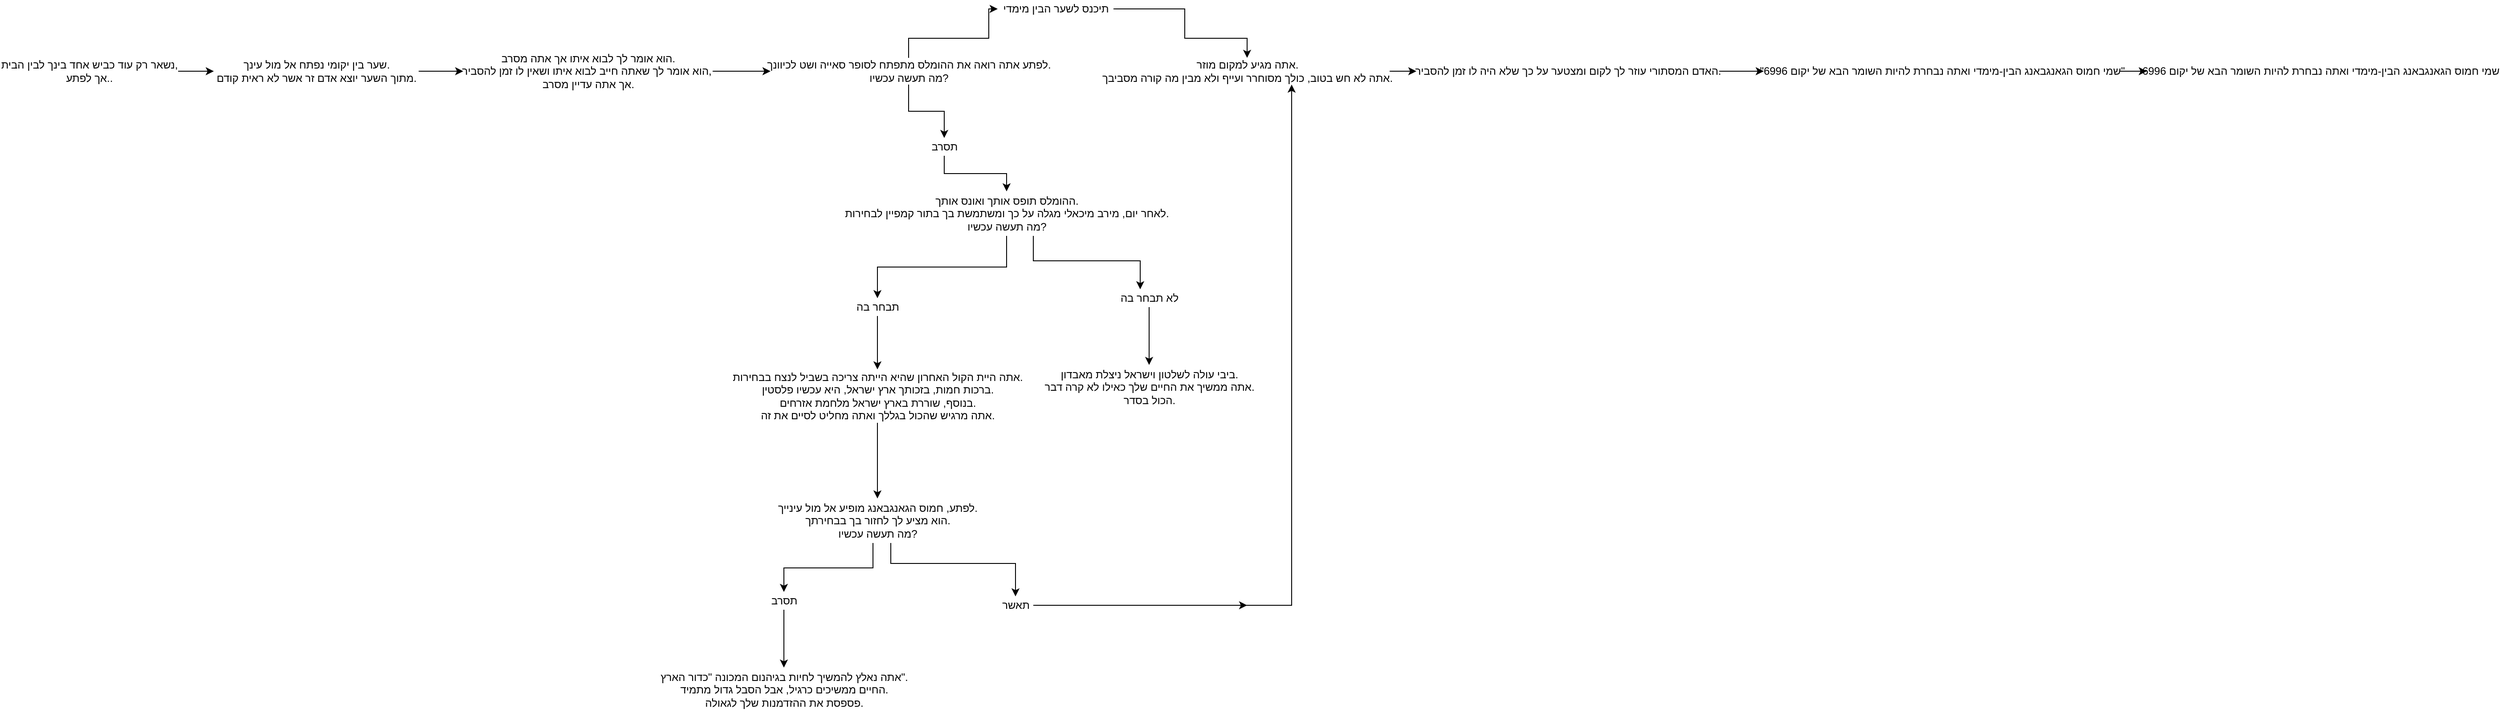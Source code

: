 <mxfile version="15.7.0" type="github">
  <diagram id="C5RBs43oDa-KdzZeNtuy" name="Page-1">
    <mxGraphModel dx="982" dy="530" grid="1" gridSize="10" guides="1" tooltips="1" connect="1" arrows="1" fold="1" page="1" pageScale="1" pageWidth="4000" pageHeight="1600" math="0" shadow="0">
      <root>
        <mxCell id="WIyWlLk6GJQsqaUBKTNV-0" />
        <mxCell id="WIyWlLk6GJQsqaUBKTNV-1" parent="WIyWlLk6GJQsqaUBKTNV-0" />
        <mxCell id="5cRP0BGtr-pqFrCVEow7-1" value="" style="edgeStyle=orthogonalEdgeStyle;rounded=0;orthogonalLoop=1;jettySize=auto;html=1;" edge="1" parent="WIyWlLk6GJQsqaUBKTNV-1" source="xjUpx1VEh0OBUNoxHW7A-10" target="5cRP0BGtr-pqFrCVEow7-0">
          <mxGeometry relative="1" as="geometry" />
        </mxCell>
        <mxCell id="xjUpx1VEh0OBUNoxHW7A-10" value="נשאר רק עוד כביש אחד בינך לבין הבית,&lt;br&gt;אך לפתע.." style="text;html=1;align=center;verticalAlign=middle;resizable=0;points=[];autosize=1;" parent="WIyWlLk6GJQsqaUBKTNV-1" vertex="1">
          <mxGeometry x="100" y="760" width="200" height="30" as="geometry" />
        </mxCell>
        <mxCell id="5cRP0BGtr-pqFrCVEow7-3" value="" style="edgeStyle=orthogonalEdgeStyle;rounded=0;orthogonalLoop=1;jettySize=auto;html=1;" edge="1" parent="WIyWlLk6GJQsqaUBKTNV-1" source="5cRP0BGtr-pqFrCVEow7-0" target="5cRP0BGtr-pqFrCVEow7-2">
          <mxGeometry relative="1" as="geometry" />
        </mxCell>
        <mxCell id="5cRP0BGtr-pqFrCVEow7-0" value="שער בין יקומי נפתח אל מול עינך.&lt;br&gt;מתוך השער יוצא אדם זר אשר לא ראית קודם." style="text;html=1;align=center;verticalAlign=middle;resizable=0;points=[];autosize=1;" vertex="1" parent="WIyWlLk6GJQsqaUBKTNV-1">
          <mxGeometry x="340" y="760" width="230" height="30" as="geometry" />
        </mxCell>
        <mxCell id="5cRP0BGtr-pqFrCVEow7-5" value="" style="edgeStyle=orthogonalEdgeStyle;rounded=0;orthogonalLoop=1;jettySize=auto;html=1;" edge="1" parent="WIyWlLk6GJQsqaUBKTNV-1" source="5cRP0BGtr-pqFrCVEow7-2" target="5cRP0BGtr-pqFrCVEow7-4">
          <mxGeometry relative="1" as="geometry" />
        </mxCell>
        <mxCell id="5cRP0BGtr-pqFrCVEow7-2" value="הוא אומר לך לבוא איתו אך אתה מסרב.&lt;br&gt;הוא אומר לך שאתה חייב לבוא איתו ושאין לו זמן להסביר,&amp;nbsp;&lt;br&gt;אך אתה עדיין מסרב." style="text;html=1;align=center;verticalAlign=middle;resizable=0;points=[];autosize=1;" vertex="1" parent="WIyWlLk6GJQsqaUBKTNV-1">
          <mxGeometry x="620" y="750" width="280" height="50" as="geometry" />
        </mxCell>
        <mxCell id="5cRP0BGtr-pqFrCVEow7-24" value="" style="edgeStyle=orthogonalEdgeStyle;rounded=0;orthogonalLoop=1;jettySize=auto;html=1;" edge="1" parent="WIyWlLk6GJQsqaUBKTNV-1" source="5cRP0BGtr-pqFrCVEow7-4" target="5cRP0BGtr-pqFrCVEow7-23">
          <mxGeometry relative="1" as="geometry">
            <Array as="points">
              <mxPoint x="1120" y="738" />
              <mxPoint x="1210" y="738" />
              <mxPoint x="1210" y="705" />
            </Array>
          </mxGeometry>
        </mxCell>
        <mxCell id="5cRP0BGtr-pqFrCVEow7-27" value="" style="edgeStyle=orthogonalEdgeStyle;rounded=0;orthogonalLoop=1;jettySize=auto;html=1;" edge="1" parent="WIyWlLk6GJQsqaUBKTNV-1" source="5cRP0BGtr-pqFrCVEow7-4" target="5cRP0BGtr-pqFrCVEow7-26">
          <mxGeometry relative="1" as="geometry" />
        </mxCell>
        <mxCell id="5cRP0BGtr-pqFrCVEow7-4" value="לפתע אתה רואה את ההומלס מתפתח לסופר סאייה ושט לכיוונך.&lt;br&gt;מה תעשה עכשיו?" style="text;html=1;align=center;verticalAlign=middle;resizable=0;points=[];autosize=1;" vertex="1" parent="WIyWlLk6GJQsqaUBKTNV-1">
          <mxGeometry x="965" y="760" width="310" height="30" as="geometry" />
        </mxCell>
        <mxCell id="5cRP0BGtr-pqFrCVEow7-13" value="" style="edgeStyle=orthogonalEdgeStyle;rounded=0;orthogonalLoop=1;jettySize=auto;html=1;" edge="1" parent="WIyWlLk6GJQsqaUBKTNV-1" source="5cRP0BGtr-pqFrCVEow7-9" target="5cRP0BGtr-pqFrCVEow7-12">
          <mxGeometry relative="1" as="geometry" />
        </mxCell>
        <mxCell id="5cRP0BGtr-pqFrCVEow7-9" value="אתה מגיע למקום מוזר.&lt;br&gt;אתה לא חש בטוב, כולך מסוחרר ועייף ולא מבין מה קורה מסביבך." style="text;html=1;align=center;verticalAlign=middle;resizable=0;points=[];autosize=1;" vertex="1" parent="WIyWlLk6GJQsqaUBKTNV-1">
          <mxGeometry x="1340" y="760" width="320" height="30" as="geometry" />
        </mxCell>
        <mxCell id="5cRP0BGtr-pqFrCVEow7-15" value="" style="edgeStyle=orthogonalEdgeStyle;rounded=0;orthogonalLoop=1;jettySize=auto;html=1;" edge="1" parent="WIyWlLk6GJQsqaUBKTNV-1" source="5cRP0BGtr-pqFrCVEow7-12" target="5cRP0BGtr-pqFrCVEow7-14">
          <mxGeometry relative="1" as="geometry" />
        </mxCell>
        <mxCell id="5cRP0BGtr-pqFrCVEow7-12" value="האדם המסתורי עוזר לך לקום ומצטער על כך שלא היה לו זמן להסביר." style="text;html=1;align=center;verticalAlign=middle;resizable=0;points=[];autosize=1;" vertex="1" parent="WIyWlLk6GJQsqaUBKTNV-1">
          <mxGeometry x="1690" y="765" width="340" height="20" as="geometry" />
        </mxCell>
        <mxCell id="5cRP0BGtr-pqFrCVEow7-20" value="" style="edgeStyle=orthogonalEdgeStyle;rounded=0;orthogonalLoop=1;jettySize=auto;html=1;" edge="1" parent="WIyWlLk6GJQsqaUBKTNV-1" source="5cRP0BGtr-pqFrCVEow7-14" target="5cRP0BGtr-pqFrCVEow7-19">
          <mxGeometry relative="1" as="geometry" />
        </mxCell>
        <mxCell id="5cRP0BGtr-pqFrCVEow7-14" value="&quot;שמי חמוס הגאנגבאנג הבין-מימדי ואתה נבחרת להיות השומר הבא של יקום 6996&quot;" style="text;html=1;align=center;verticalAlign=middle;resizable=0;points=[];autosize=1;" vertex="1" parent="WIyWlLk6GJQsqaUBKTNV-1">
          <mxGeometry x="2080" y="765" width="400" height="20" as="geometry" />
        </mxCell>
        <mxCell id="5cRP0BGtr-pqFrCVEow7-19" value="שמי חמוס הגאנגבאנג הבין-מימדי ואתה נבחרת להיות השומר הבא של יקום 6996" style="text;html=1;align=center;verticalAlign=middle;resizable=0;points=[];autosize=1;" vertex="1" parent="WIyWlLk6GJQsqaUBKTNV-1">
          <mxGeometry x="2510" y="765" width="390" height="20" as="geometry" />
        </mxCell>
        <mxCell id="5cRP0BGtr-pqFrCVEow7-25" style="edgeStyle=orthogonalEdgeStyle;rounded=0;orthogonalLoop=1;jettySize=auto;html=1;" edge="1" parent="WIyWlLk6GJQsqaUBKTNV-1" source="5cRP0BGtr-pqFrCVEow7-23" target="5cRP0BGtr-pqFrCVEow7-9">
          <mxGeometry relative="1" as="geometry">
            <Array as="points">
              <mxPoint x="1430" y="705" />
              <mxPoint x="1430" y="738" />
              <mxPoint x="1500" y="738" />
            </Array>
          </mxGeometry>
        </mxCell>
        <mxCell id="5cRP0BGtr-pqFrCVEow7-23" value="תיכנס לשער הבין מימדי" style="text;html=1;align=center;verticalAlign=middle;resizable=0;points=[];autosize=1;" vertex="1" parent="WIyWlLk6GJQsqaUBKTNV-1">
          <mxGeometry x="1220" y="695" width="130" height="20" as="geometry" />
        </mxCell>
        <mxCell id="5cRP0BGtr-pqFrCVEow7-29" value="" style="edgeStyle=orthogonalEdgeStyle;rounded=0;orthogonalLoop=1;jettySize=auto;html=1;" edge="1" parent="WIyWlLk6GJQsqaUBKTNV-1" source="5cRP0BGtr-pqFrCVEow7-26" target="5cRP0BGtr-pqFrCVEow7-28">
          <mxGeometry relative="1" as="geometry" />
        </mxCell>
        <mxCell id="5cRP0BGtr-pqFrCVEow7-26" value="תסרב" style="text;html=1;align=center;verticalAlign=middle;resizable=0;points=[];autosize=1;" vertex="1" parent="WIyWlLk6GJQsqaUBKTNV-1">
          <mxGeometry x="1140" y="850" width="40" height="20" as="geometry" />
        </mxCell>
        <mxCell id="5cRP0BGtr-pqFrCVEow7-31" value="" style="edgeStyle=orthogonalEdgeStyle;rounded=0;orthogonalLoop=1;jettySize=auto;html=1;" edge="1" parent="WIyWlLk6GJQsqaUBKTNV-1" source="5cRP0BGtr-pqFrCVEow7-28" target="5cRP0BGtr-pqFrCVEow7-30">
          <mxGeometry relative="1" as="geometry" />
        </mxCell>
        <mxCell id="5cRP0BGtr-pqFrCVEow7-33" value="" style="edgeStyle=orthogonalEdgeStyle;rounded=0;orthogonalLoop=1;jettySize=auto;html=1;" edge="1" parent="WIyWlLk6GJQsqaUBKTNV-1" source="5cRP0BGtr-pqFrCVEow7-28" target="5cRP0BGtr-pqFrCVEow7-32">
          <mxGeometry relative="1" as="geometry">
            <Array as="points">
              <mxPoint x="1260" y="988" />
              <mxPoint x="1380" y="988" />
            </Array>
          </mxGeometry>
        </mxCell>
        <mxCell id="5cRP0BGtr-pqFrCVEow7-28" value="ההומלס תופס אותך ואונס אותך.&lt;br&gt;לאחר יום, מירב מיכאלי מגלה על כך ומשתמשת בך בתור קמפיין לבחירות.&lt;br&gt;מה תעשה עכשיו?" style="text;html=1;align=center;verticalAlign=middle;resizable=0;points=[];autosize=1;" vertex="1" parent="WIyWlLk6GJQsqaUBKTNV-1">
          <mxGeometry x="1055" y="910" width="350" height="50" as="geometry" />
        </mxCell>
        <mxCell id="5cRP0BGtr-pqFrCVEow7-37" value="" style="edgeStyle=orthogonalEdgeStyle;rounded=0;orthogonalLoop=1;jettySize=auto;html=1;" edge="1" parent="WIyWlLk6GJQsqaUBKTNV-1" source="5cRP0BGtr-pqFrCVEow7-30" target="5cRP0BGtr-pqFrCVEow7-36">
          <mxGeometry relative="1" as="geometry" />
        </mxCell>
        <mxCell id="5cRP0BGtr-pqFrCVEow7-30" value="תבחר בה" style="text;html=1;align=center;verticalAlign=middle;resizable=0;points=[];autosize=1;" vertex="1" parent="WIyWlLk6GJQsqaUBKTNV-1">
          <mxGeometry x="1055" y="1030" width="60" height="20" as="geometry" />
        </mxCell>
        <mxCell id="5cRP0BGtr-pqFrCVEow7-35" value="" style="edgeStyle=orthogonalEdgeStyle;rounded=0;orthogonalLoop=1;jettySize=auto;html=1;" edge="1" parent="WIyWlLk6GJQsqaUBKTNV-1" source="5cRP0BGtr-pqFrCVEow7-32" target="5cRP0BGtr-pqFrCVEow7-34">
          <mxGeometry relative="1" as="geometry" />
        </mxCell>
        <mxCell id="5cRP0BGtr-pqFrCVEow7-32" value="לא תבחר בה" style="text;html=1;align=center;verticalAlign=middle;resizable=0;points=[];autosize=1;" vertex="1" parent="WIyWlLk6GJQsqaUBKTNV-1">
          <mxGeometry x="1350" y="1020" width="80" height="20" as="geometry" />
        </mxCell>
        <mxCell id="5cRP0BGtr-pqFrCVEow7-34" value="ביבי עולה לשלטון וישראל ניצלת מאבדון.&lt;br&gt;אתה ממשיך את החיים שלך כאילו לא קרה דבר.&lt;br&gt;הכול בסדר." style="text;html=1;align=center;verticalAlign=middle;resizable=0;points=[];autosize=1;" vertex="1" parent="WIyWlLk6GJQsqaUBKTNV-1">
          <mxGeometry x="1270" y="1105" width="240" height="50" as="geometry" />
        </mxCell>
        <mxCell id="5cRP0BGtr-pqFrCVEow7-43" value="" style="edgeStyle=orthogonalEdgeStyle;rounded=0;orthogonalLoop=1;jettySize=auto;html=1;" edge="1" parent="WIyWlLk6GJQsqaUBKTNV-1" source="5cRP0BGtr-pqFrCVEow7-36" target="5cRP0BGtr-pqFrCVEow7-42">
          <mxGeometry relative="1" as="geometry" />
        </mxCell>
        <mxCell id="5cRP0BGtr-pqFrCVEow7-36" value="אתה היית הקול האחרון שהיא הייתה צריכה בשביל לנצח בבחירות.&lt;br&gt;ברכות חמות, בזכותך ארץ ישראל, היא עכשיו פלסטין.&lt;br&gt;בנוסף, שוררת בארץ ישראל מלחמת אזרחים.&lt;br&gt;אתה מרגיש שהכול בגללך ואתה מחליט לסיים את זה." style="text;html=1;align=center;verticalAlign=middle;resizable=0;points=[];autosize=1;" vertex="1" parent="WIyWlLk6GJQsqaUBKTNV-1">
          <mxGeometry x="925" y="1110" width="320" height="60" as="geometry" />
        </mxCell>
        <mxCell id="5cRP0BGtr-pqFrCVEow7-45" value="" style="edgeStyle=orthogonalEdgeStyle;rounded=0;orthogonalLoop=1;jettySize=auto;html=1;" edge="1" parent="WIyWlLk6GJQsqaUBKTNV-1" source="5cRP0BGtr-pqFrCVEow7-42" target="5cRP0BGtr-pqFrCVEow7-44">
          <mxGeometry relative="1" as="geometry">
            <Array as="points">
              <mxPoint x="1080" y="1333" />
              <mxPoint x="980" y="1333" />
            </Array>
          </mxGeometry>
        </mxCell>
        <mxCell id="5cRP0BGtr-pqFrCVEow7-47" value="" style="edgeStyle=orthogonalEdgeStyle;rounded=0;orthogonalLoop=1;jettySize=auto;html=1;" edge="1" parent="WIyWlLk6GJQsqaUBKTNV-1" source="5cRP0BGtr-pqFrCVEow7-42" target="5cRP0BGtr-pqFrCVEow7-46">
          <mxGeometry relative="1" as="geometry">
            <Array as="points">
              <mxPoint x="1100" y="1328" />
              <mxPoint x="1240" y="1328" />
            </Array>
          </mxGeometry>
        </mxCell>
        <mxCell id="5cRP0BGtr-pqFrCVEow7-42" value="לפתע, חמוס הגאנגבאנג מופיע אל מול עינייך.&lt;br&gt;הוא מציע לך לחזור בך בבחירתך.&lt;br&gt;מה תעשה עכשיו?" style="text;html=1;align=center;verticalAlign=middle;resizable=0;points=[];autosize=1;" vertex="1" parent="WIyWlLk6GJQsqaUBKTNV-1">
          <mxGeometry x="975" y="1255" width="220" height="50" as="geometry" />
        </mxCell>
        <mxCell id="5cRP0BGtr-pqFrCVEow7-49" value="" style="edgeStyle=orthogonalEdgeStyle;rounded=0;orthogonalLoop=1;jettySize=auto;html=1;" edge="1" parent="WIyWlLk6GJQsqaUBKTNV-1" source="5cRP0BGtr-pqFrCVEow7-44" target="5cRP0BGtr-pqFrCVEow7-48">
          <mxGeometry relative="1" as="geometry" />
        </mxCell>
        <mxCell id="5cRP0BGtr-pqFrCVEow7-44" value="תסרב" style="text;html=1;align=center;verticalAlign=middle;resizable=0;points=[];autosize=1;" vertex="1" parent="WIyWlLk6GJQsqaUBKTNV-1">
          <mxGeometry x="960" y="1360" width="40" height="20" as="geometry" />
        </mxCell>
        <mxCell id="5cRP0BGtr-pqFrCVEow7-52" style="edgeStyle=orthogonalEdgeStyle;rounded=0;orthogonalLoop=1;jettySize=auto;html=1;" edge="1" parent="WIyWlLk6GJQsqaUBKTNV-1" source="5cRP0BGtr-pqFrCVEow7-46">
          <mxGeometry relative="1" as="geometry">
            <mxPoint x="1500" y="1375" as="targetPoint" />
          </mxGeometry>
        </mxCell>
        <mxCell id="5cRP0BGtr-pqFrCVEow7-46" value="תאשר" style="text;html=1;align=center;verticalAlign=middle;resizable=0;points=[];autosize=1;" vertex="1" parent="WIyWlLk6GJQsqaUBKTNV-1">
          <mxGeometry x="1220" y="1365" width="40" height="20" as="geometry" />
        </mxCell>
        <mxCell id="5cRP0BGtr-pqFrCVEow7-48" value="אתה נאלץ להמשיך לחיות בגיהנום המכונה &quot;כדור הארץ&quot;.&lt;br&gt;החיים ממשיכים כרגיל, אבל הסבל גדול מתמיד.&lt;br&gt;פספסת את ההזדמנות שלך לגאולה." style="text;html=1;align=center;verticalAlign=middle;resizable=0;points=[];autosize=1;" vertex="1" parent="WIyWlLk6GJQsqaUBKTNV-1">
          <mxGeometry x="845" y="1445" width="270" height="50" as="geometry" />
        </mxCell>
        <mxCell id="5cRP0BGtr-pqFrCVEow7-53" style="edgeStyle=orthogonalEdgeStyle;rounded=0;orthogonalLoop=1;jettySize=auto;html=1;" edge="1" parent="WIyWlLk6GJQsqaUBKTNV-1" source="5cRP0BGtr-pqFrCVEow7-46" target="5cRP0BGtr-pqFrCVEow7-9">
          <mxGeometry relative="1" as="geometry">
            <mxPoint x="1490" y="800" as="targetPoint" />
            <Array as="points">
              <mxPoint x="1550" y="1375" />
            </Array>
          </mxGeometry>
        </mxCell>
      </root>
    </mxGraphModel>
  </diagram>
</mxfile>
